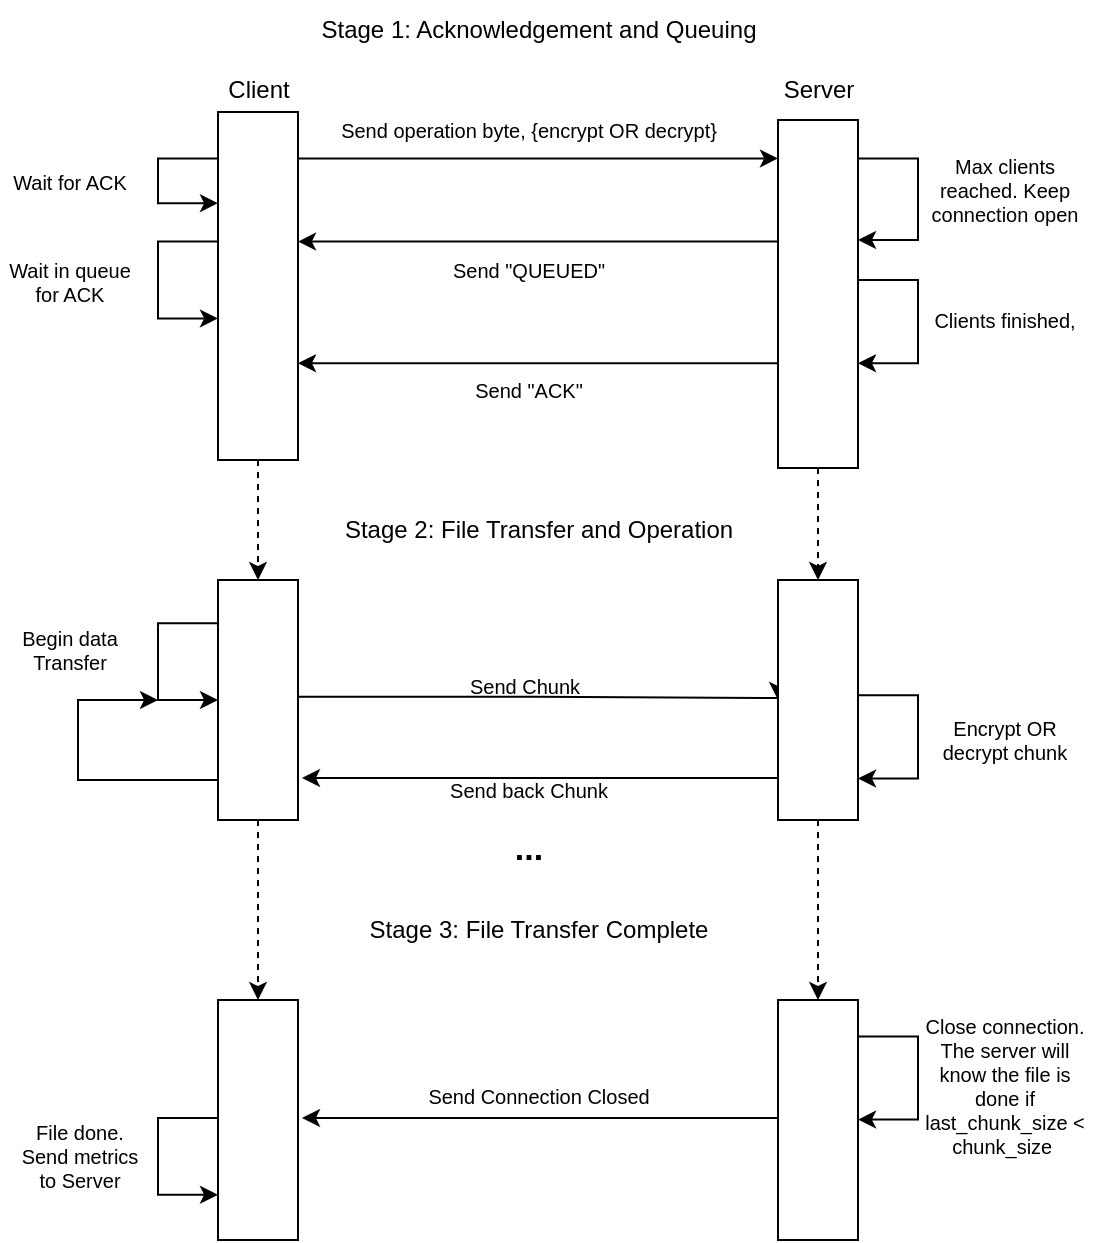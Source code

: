 <mxfile version="24.7.17">
  <diagram name="Page-1" id="FDlsuLx13uFDMbQ4iaDr">
    <mxGraphModel dx="918" dy="634" grid="1" gridSize="10" guides="1" tooltips="1" connect="1" arrows="1" fold="1" page="1" pageScale="1" pageWidth="827" pageHeight="1169" math="0" shadow="0">
      <root>
        <mxCell id="0" />
        <mxCell id="1" parent="0" />
        <mxCell id="_Im5-4MgtpP2943i03Vn-36" value="Client" style="text;html=1;align=center;verticalAlign=middle;resizable=0;points=[];autosize=1;strokeColor=none;fillColor=none;" vertex="1" parent="1">
          <mxGeometry x="115" y="210" width="50" height="30" as="geometry" />
        </mxCell>
        <mxCell id="_Im5-4MgtpP2943i03Vn-49" style="edgeStyle=orthogonalEdgeStyle;rounded=0;orthogonalLoop=1;jettySize=auto;html=1;exitX=1;exitY=0.06;exitDx=0;exitDy=0;exitPerimeter=0;entryX=0;entryY=0.06;entryDx=0;entryDy=0;entryPerimeter=0;" edge="1" parent="1">
          <mxGeometry relative="1" as="geometry">
            <mxPoint x="160" y="259.2" as="sourcePoint" />
            <mxPoint x="400" y="259.2" as="targetPoint" />
          </mxGeometry>
        </mxCell>
        <mxCell id="_Im5-4MgtpP2943i03Vn-51" value="Send operation byte, {encrypt OR decrypt}" style="text;html=1;align=center;verticalAlign=middle;resizable=0;points=[];autosize=1;strokeColor=none;fillColor=none;fontSize=10;" vertex="1" parent="1">
          <mxGeometry x="170" y="230" width="210" height="30" as="geometry" />
        </mxCell>
        <mxCell id="_Im5-4MgtpP2943i03Vn-55" style="edgeStyle=orthogonalEdgeStyle;rounded=0;orthogonalLoop=1;jettySize=auto;html=1;exitX=0;exitY=0.06;exitDx=0;exitDy=0;exitPerimeter=0;entryX=0;entryY=0.13;entryDx=0;entryDy=0;entryPerimeter=0;" edge="1" parent="1">
          <mxGeometry relative="1" as="geometry">
            <mxPoint x="120" y="259.2" as="sourcePoint" />
            <mxPoint x="120" y="281.6" as="targetPoint" />
            <Array as="points">
              <mxPoint x="90" y="259" />
              <mxPoint x="90" y="281" />
            </Array>
          </mxGeometry>
        </mxCell>
        <mxCell id="_Im5-4MgtpP2943i03Vn-58" value="Wait for ACK" style="text;html=1;align=center;verticalAlign=middle;whiteSpace=wrap;rounded=0;fontSize=10;" vertex="1" parent="1">
          <mxGeometry x="11" y="256" width="70" height="30" as="geometry" />
        </mxCell>
        <mxCell id="_Im5-4MgtpP2943i03Vn-44" value="Server" style="text;html=1;align=center;verticalAlign=middle;resizable=0;points=[];autosize=1;strokeColor=none;fillColor=none;" vertex="1" parent="1">
          <mxGeometry x="390" y="210" width="60" height="30" as="geometry" />
        </mxCell>
        <mxCell id="_Im5-4MgtpP2943i03Vn-61" value="Max clients reached. Keep connection open" style="text;html=1;align=center;verticalAlign=middle;whiteSpace=wrap;rounded=0;fontSize=10;" vertex="1" parent="1">
          <mxGeometry x="470" y="260" width="87" height="30" as="geometry" />
        </mxCell>
        <mxCell id="_Im5-4MgtpP2943i03Vn-62" style="edgeStyle=orthogonalEdgeStyle;rounded=0;orthogonalLoop=1;jettySize=auto;html=1;exitX=1;exitY=0.06;exitDx=0;exitDy=0;exitPerimeter=0;entryX=1;entryY=0.19;entryDx=0;entryDy=0;entryPerimeter=0;" edge="1" parent="1">
          <mxGeometry relative="1" as="geometry">
            <mxPoint x="440" y="259.2" as="sourcePoint" />
            <mxPoint x="440" y="300.8" as="targetPoint" />
            <Array as="points">
              <mxPoint x="470" y="259" />
              <mxPoint x="470" y="300" />
              <mxPoint x="440" y="300" />
            </Array>
          </mxGeometry>
        </mxCell>
        <mxCell id="_Im5-4MgtpP2943i03Vn-63" style="edgeStyle=orthogonalEdgeStyle;rounded=0;orthogonalLoop=1;jettySize=auto;html=1;exitX=0;exitY=0.19;exitDx=0;exitDy=0;exitPerimeter=0;entryX=1;entryY=0.19;entryDx=0;entryDy=0;entryPerimeter=0;" edge="1" parent="1">
          <mxGeometry relative="1" as="geometry">
            <mxPoint x="400" y="300.8" as="sourcePoint" />
            <mxPoint x="160" y="300.8" as="targetPoint" />
          </mxGeometry>
        </mxCell>
        <mxCell id="_Im5-4MgtpP2943i03Vn-64" value="Send &quot;QUEUED&quot;" style="text;html=1;align=center;verticalAlign=middle;resizable=0;points=[];autosize=1;strokeColor=none;fillColor=none;fontSize=10;" vertex="1" parent="1">
          <mxGeometry x="225" y="300" width="100" height="30" as="geometry" />
        </mxCell>
        <mxCell id="_Im5-4MgtpP2943i03Vn-66" style="edgeStyle=orthogonalEdgeStyle;rounded=0;orthogonalLoop=1;jettySize=auto;html=1;exitX=0;exitY=0.19;exitDx=0;exitDy=0;exitPerimeter=0;entryX=0;entryY=0.31;entryDx=0;entryDy=0;entryPerimeter=0;" edge="1" parent="1">
          <mxGeometry relative="1" as="geometry">
            <mxPoint x="120" y="300.8" as="sourcePoint" />
            <mxPoint x="120" y="339.2" as="targetPoint" />
            <Array as="points">
              <mxPoint x="90" y="301" />
              <mxPoint x="90" y="339" />
            </Array>
          </mxGeometry>
        </mxCell>
        <mxCell id="_Im5-4MgtpP2943i03Vn-67" value="Wait in queue for ACK" style="text;html=1;align=center;verticalAlign=middle;whiteSpace=wrap;rounded=0;fontSize=10;" vertex="1" parent="1">
          <mxGeometry x="11" y="306" width="70" height="30" as="geometry" />
        </mxCell>
        <mxCell id="_Im5-4MgtpP2943i03Vn-69" style="edgeStyle=orthogonalEdgeStyle;rounded=0;orthogonalLoop=1;jettySize=auto;html=1;exitX=1;exitY=0.25;exitDx=0;exitDy=0;exitPerimeter=0;entryX=1;entryY=0.38;entryDx=0;entryDy=0;entryPerimeter=0;" edge="1" parent="1">
          <mxGeometry relative="1" as="geometry">
            <mxPoint x="440" y="320" as="sourcePoint" />
            <mxPoint x="440" y="361.6" as="targetPoint" />
            <Array as="points">
              <mxPoint x="470" y="320" />
              <mxPoint x="470" y="362" />
            </Array>
          </mxGeometry>
        </mxCell>
        <mxCell id="_Im5-4MgtpP2943i03Vn-70" value="Clients finished," style="text;html=1;align=center;verticalAlign=middle;whiteSpace=wrap;rounded=0;fontSize=10;" vertex="1" parent="1">
          <mxGeometry x="470" y="320" width="87" height="40" as="geometry" />
        </mxCell>
        <mxCell id="_Im5-4MgtpP2943i03Vn-71" style="edgeStyle=orthogonalEdgeStyle;rounded=0;orthogonalLoop=1;jettySize=auto;html=1;exitX=0;exitY=0.38;exitDx=0;exitDy=0;exitPerimeter=0;entryX=1;entryY=0.38;entryDx=0;entryDy=0;entryPerimeter=0;" edge="1" parent="1">
          <mxGeometry relative="1" as="geometry">
            <mxPoint x="400" y="361.6" as="sourcePoint" />
            <mxPoint x="160" y="361.6" as="targetPoint" />
          </mxGeometry>
        </mxCell>
        <mxCell id="_Im5-4MgtpP2943i03Vn-72" value="Send &quot;ACK&quot;" style="text;html=1;align=center;verticalAlign=middle;resizable=0;points=[];autosize=1;strokeColor=none;fillColor=none;fontSize=10;" vertex="1" parent="1">
          <mxGeometry x="235" y="360" width="80" height="30" as="geometry" />
        </mxCell>
        <mxCell id="_Im5-4MgtpP2943i03Vn-75" style="edgeStyle=orthogonalEdgeStyle;rounded=0;orthogonalLoop=1;jettySize=auto;html=1;exitX=0;exitY=0.38;exitDx=0;exitDy=0;exitPerimeter=0;entryX=0;entryY=0.5;entryDx=0;entryDy=0;entryPerimeter=0;" edge="1" parent="1">
          <mxGeometry relative="1" as="geometry">
            <mxPoint x="120" y="491.6" as="sourcePoint" />
            <mxPoint x="120" y="530" as="targetPoint" />
            <Array as="points">
              <mxPoint x="90" y="491.6" />
              <mxPoint x="90" y="529.6" />
            </Array>
          </mxGeometry>
        </mxCell>
        <mxCell id="_Im5-4MgtpP2943i03Vn-76" value="Begin data Transfer" style="text;html=1;align=center;verticalAlign=middle;whiteSpace=wrap;rounded=0;fontSize=10;" vertex="1" parent="1">
          <mxGeometry x="11" y="490" width="70" height="30" as="geometry" />
        </mxCell>
        <mxCell id="_Im5-4MgtpP2943i03Vn-77" style="edgeStyle=orthogonalEdgeStyle;rounded=0;orthogonalLoop=1;jettySize=auto;html=1;exitX=1;exitY=0.5;exitDx=0;exitDy=0;exitPerimeter=0;entryX=0;entryY=0.5;entryDx=0;entryDy=0;" edge="1" parent="1" target="_Im5-4MgtpP2943i03Vn-91">
          <mxGeometry relative="1" as="geometry">
            <mxPoint x="157.5" y="528.4" as="sourcePoint" />
            <mxPoint x="397.5" y="528.4" as="targetPoint" />
            <Array as="points">
              <mxPoint x="279" y="528" />
              <mxPoint x="400" y="529" />
            </Array>
          </mxGeometry>
        </mxCell>
        <mxCell id="_Im5-4MgtpP2943i03Vn-78" value="Send Chunk" style="text;html=1;align=center;verticalAlign=middle;resizable=0;points=[];autosize=1;strokeColor=none;fillColor=none;fontSize=10;" vertex="1" parent="1">
          <mxGeometry x="232.5" y="508.4" width="80" height="30" as="geometry" />
        </mxCell>
        <mxCell id="_Im5-4MgtpP2943i03Vn-79" style="edgeStyle=orthogonalEdgeStyle;rounded=0;orthogonalLoop=1;jettySize=auto;html=1;exitX=1;exitY=0.5;exitDx=0;exitDy=0;exitPerimeter=0;entryX=1;entryY=0.63;entryDx=0;entryDy=0;entryPerimeter=0;" edge="1" parent="1">
          <mxGeometry relative="1" as="geometry">
            <mxPoint x="440" y="527.62" as="sourcePoint" />
            <mxPoint x="440" y="569.22" as="targetPoint" />
            <Array as="points">
              <mxPoint x="470" y="527.62" />
              <mxPoint x="470" y="569.62" />
            </Array>
          </mxGeometry>
        </mxCell>
        <mxCell id="_Im5-4MgtpP2943i03Vn-80" value="Encrypt OR decrypt chunk" style="text;html=1;align=center;verticalAlign=middle;whiteSpace=wrap;rounded=0;fontSize=10;" vertex="1" parent="1">
          <mxGeometry x="470" y="530" width="87" height="40" as="geometry" />
        </mxCell>
        <mxCell id="_Im5-4MgtpP2943i03Vn-81" style="edgeStyle=orthogonalEdgeStyle;rounded=0;orthogonalLoop=1;jettySize=auto;html=1;exitX=0.002;exitY=0.569;exitDx=0;exitDy=0;exitPerimeter=0;" edge="1" parent="1" source="_Im5-4MgtpP2943i03Vn-91">
          <mxGeometry relative="1" as="geometry">
            <mxPoint x="392.5" y="570.0" as="sourcePoint" />
            <mxPoint x="162" y="569" as="targetPoint" />
            <Array as="points">
              <mxPoint x="162" y="569" />
            </Array>
          </mxGeometry>
        </mxCell>
        <mxCell id="_Im5-4MgtpP2943i03Vn-82" value="Send back Chunk" style="text;html=1;align=center;verticalAlign=middle;resizable=0;points=[];autosize=1;strokeColor=none;fillColor=none;fontSize=10;" vertex="1" parent="1">
          <mxGeometry x="225" y="560" width="100" height="30" as="geometry" />
        </mxCell>
        <mxCell id="_Im5-4MgtpP2943i03Vn-83" value="Stage 1: Acknowledgement and Queuing" style="text;html=1;align=center;verticalAlign=middle;resizable=0;points=[];autosize=1;strokeColor=none;fillColor=none;" vertex="1" parent="1">
          <mxGeometry x="160" y="180" width="240" height="30" as="geometry" />
        </mxCell>
        <mxCell id="_Im5-4MgtpP2943i03Vn-110" style="edgeStyle=orthogonalEdgeStyle;rounded=0;orthogonalLoop=1;jettySize=auto;html=1;exitX=0.5;exitY=1;exitDx=0;exitDy=0;dashed=1;" edge="1" parent="1" source="_Im5-4MgtpP2943i03Vn-86" target="_Im5-4MgtpP2943i03Vn-90">
          <mxGeometry relative="1" as="geometry" />
        </mxCell>
        <mxCell id="_Im5-4MgtpP2943i03Vn-86" value="" style="rounded=0;whiteSpace=wrap;html=1;" vertex="1" parent="1">
          <mxGeometry x="120" y="236" width="40" height="174" as="geometry" />
        </mxCell>
        <mxCell id="_Im5-4MgtpP2943i03Vn-111" style="edgeStyle=orthogonalEdgeStyle;rounded=0;orthogonalLoop=1;jettySize=auto;html=1;exitX=0.5;exitY=1;exitDx=0;exitDy=0;entryX=0.5;entryY=0;entryDx=0;entryDy=0;dashed=1;" edge="1" parent="1" source="_Im5-4MgtpP2943i03Vn-89" target="_Im5-4MgtpP2943i03Vn-91">
          <mxGeometry relative="1" as="geometry" />
        </mxCell>
        <mxCell id="_Im5-4MgtpP2943i03Vn-89" value="" style="rounded=0;whiteSpace=wrap;html=1;" vertex="1" parent="1">
          <mxGeometry x="400" y="240" width="40" height="174" as="geometry" />
        </mxCell>
        <mxCell id="_Im5-4MgtpP2943i03Vn-112" style="edgeStyle=orthogonalEdgeStyle;rounded=0;orthogonalLoop=1;jettySize=auto;html=1;exitX=0.5;exitY=1;exitDx=0;exitDy=0;entryX=0.5;entryY=0;entryDx=0;entryDy=0;dashed=1;" edge="1" parent="1" source="_Im5-4MgtpP2943i03Vn-90" target="_Im5-4MgtpP2943i03Vn-96">
          <mxGeometry relative="1" as="geometry" />
        </mxCell>
        <mxCell id="_Im5-4MgtpP2943i03Vn-90" value="" style="rounded=0;whiteSpace=wrap;html=1;" vertex="1" parent="1">
          <mxGeometry x="120" y="470" width="40" height="120" as="geometry" />
        </mxCell>
        <mxCell id="_Im5-4MgtpP2943i03Vn-113" style="edgeStyle=orthogonalEdgeStyle;rounded=0;orthogonalLoop=1;jettySize=auto;html=1;exitX=0.5;exitY=1;exitDx=0;exitDy=0;entryX=0.5;entryY=0;entryDx=0;entryDy=0;dashed=1;" edge="1" parent="1" source="_Im5-4MgtpP2943i03Vn-91" target="_Im5-4MgtpP2943i03Vn-103">
          <mxGeometry relative="1" as="geometry" />
        </mxCell>
        <mxCell id="_Im5-4MgtpP2943i03Vn-91" value="" style="rounded=0;whiteSpace=wrap;html=1;" vertex="1" parent="1">
          <mxGeometry x="400" y="470" width="40" height="120" as="geometry" />
        </mxCell>
        <mxCell id="_Im5-4MgtpP2943i03Vn-92" value="Stage 2: File Transfer and Operation" style="text;html=1;align=center;verticalAlign=middle;resizable=0;points=[];autosize=1;strokeColor=none;fillColor=none;" vertex="1" parent="1">
          <mxGeometry x="170" y="430" width="220" height="30" as="geometry" />
        </mxCell>
        <mxCell id="_Im5-4MgtpP2943i03Vn-95" value="&lt;b&gt;&lt;font style=&quot;font-size: 17px;&quot;&gt;...&lt;/font&gt;&lt;/b&gt;" style="text;html=1;align=center;verticalAlign=middle;resizable=0;points=[];autosize=1;strokeColor=none;fillColor=none;" vertex="1" parent="1">
          <mxGeometry x="255" y="590" width="40" height="30" as="geometry" />
        </mxCell>
        <mxCell id="_Im5-4MgtpP2943i03Vn-96" value="" style="rounded=0;whiteSpace=wrap;html=1;" vertex="1" parent="1">
          <mxGeometry x="120" y="680" width="40" height="120" as="geometry" />
        </mxCell>
        <mxCell id="_Im5-4MgtpP2943i03Vn-97" value="Stage 3: File Transfer Complete" style="text;html=1;align=center;verticalAlign=middle;resizable=0;points=[];autosize=1;strokeColor=none;fillColor=none;" vertex="1" parent="1">
          <mxGeometry x="185" y="630" width="190" height="30" as="geometry" />
        </mxCell>
        <mxCell id="_Im5-4MgtpP2943i03Vn-99" style="edgeStyle=orthogonalEdgeStyle;rounded=0;orthogonalLoop=1;jettySize=auto;html=1;exitX=0;exitY=0.38;exitDx=0;exitDy=0;exitPerimeter=0;entryX=0;entryY=0.5;entryDx=0;entryDy=0;entryPerimeter=0;" edge="1" parent="1">
          <mxGeometry relative="1" as="geometry">
            <mxPoint x="120" y="739.0" as="sourcePoint" />
            <mxPoint x="120" y="777.4" as="targetPoint" />
            <Array as="points">
              <mxPoint x="90" y="739" />
              <mxPoint x="90" y="777" />
            </Array>
          </mxGeometry>
        </mxCell>
        <mxCell id="_Im5-4MgtpP2943i03Vn-101" value="File done. Send metrics to Server" style="text;html=1;align=center;verticalAlign=middle;whiteSpace=wrap;rounded=0;fontSize=10;" vertex="1" parent="1">
          <mxGeometry x="16" y="743" width="70" height="30" as="geometry" />
        </mxCell>
        <mxCell id="_Im5-4MgtpP2943i03Vn-102" style="edgeStyle=orthogonalEdgeStyle;rounded=0;orthogonalLoop=1;jettySize=auto;html=1;exitX=0;exitY=0.38;exitDx=0;exitDy=0;exitPerimeter=0;" edge="1" parent="1">
          <mxGeometry relative="1" as="geometry">
            <mxPoint x="120" y="570.0" as="sourcePoint" />
            <mxPoint x="90" y="530" as="targetPoint" />
            <Array as="points">
              <mxPoint x="50" y="570" />
              <mxPoint x="50" y="530" />
            </Array>
          </mxGeometry>
        </mxCell>
        <mxCell id="_Im5-4MgtpP2943i03Vn-103" value="" style="rounded=0;whiteSpace=wrap;html=1;" vertex="1" parent="1">
          <mxGeometry x="400" y="680" width="40" height="120" as="geometry" />
        </mxCell>
        <mxCell id="_Im5-4MgtpP2943i03Vn-106" style="edgeStyle=orthogonalEdgeStyle;rounded=0;orthogonalLoop=1;jettySize=auto;html=1;exitX=1;exitY=0.5;exitDx=0;exitDy=0;exitPerimeter=0;entryX=1;entryY=0.63;entryDx=0;entryDy=0;entryPerimeter=0;" edge="1" parent="1">
          <mxGeometry relative="1" as="geometry">
            <mxPoint x="440" y="698.2" as="sourcePoint" />
            <mxPoint x="440" y="739.8" as="targetPoint" />
            <Array as="points">
              <mxPoint x="470" y="698.2" />
              <mxPoint x="470" y="740.2" />
            </Array>
          </mxGeometry>
        </mxCell>
        <mxCell id="_Im5-4MgtpP2943i03Vn-109" value="Close connection. The server will know the file is done if last_chunk_size &amp;lt; chunk_size&amp;nbsp;" style="text;html=1;align=center;verticalAlign=middle;whiteSpace=wrap;rounded=0;fontSize=10;" vertex="1" parent="1">
          <mxGeometry x="470" y="703" width="87" height="40" as="geometry" />
        </mxCell>
        <mxCell id="_Im5-4MgtpP2943i03Vn-114" style="edgeStyle=orthogonalEdgeStyle;rounded=0;orthogonalLoop=1;jettySize=auto;html=1;exitX=0.002;exitY=0.569;exitDx=0;exitDy=0;exitPerimeter=0;" edge="1" parent="1">
          <mxGeometry relative="1" as="geometry">
            <mxPoint x="400" y="708" as="sourcePoint" />
            <mxPoint x="162" y="739" as="targetPoint" />
            <Array as="points">
              <mxPoint x="162" y="739" />
            </Array>
          </mxGeometry>
        </mxCell>
        <mxCell id="_Im5-4MgtpP2943i03Vn-115" value="&lt;font style=&quot;font-size: 10px;&quot;&gt;Send Connection Closed&lt;/font&gt;" style="text;html=1;align=center;verticalAlign=middle;resizable=0;points=[];autosize=1;strokeColor=none;fillColor=none;" vertex="1" parent="1">
          <mxGeometry x="215" y="713" width="130" height="30" as="geometry" />
        </mxCell>
      </root>
    </mxGraphModel>
  </diagram>
</mxfile>
